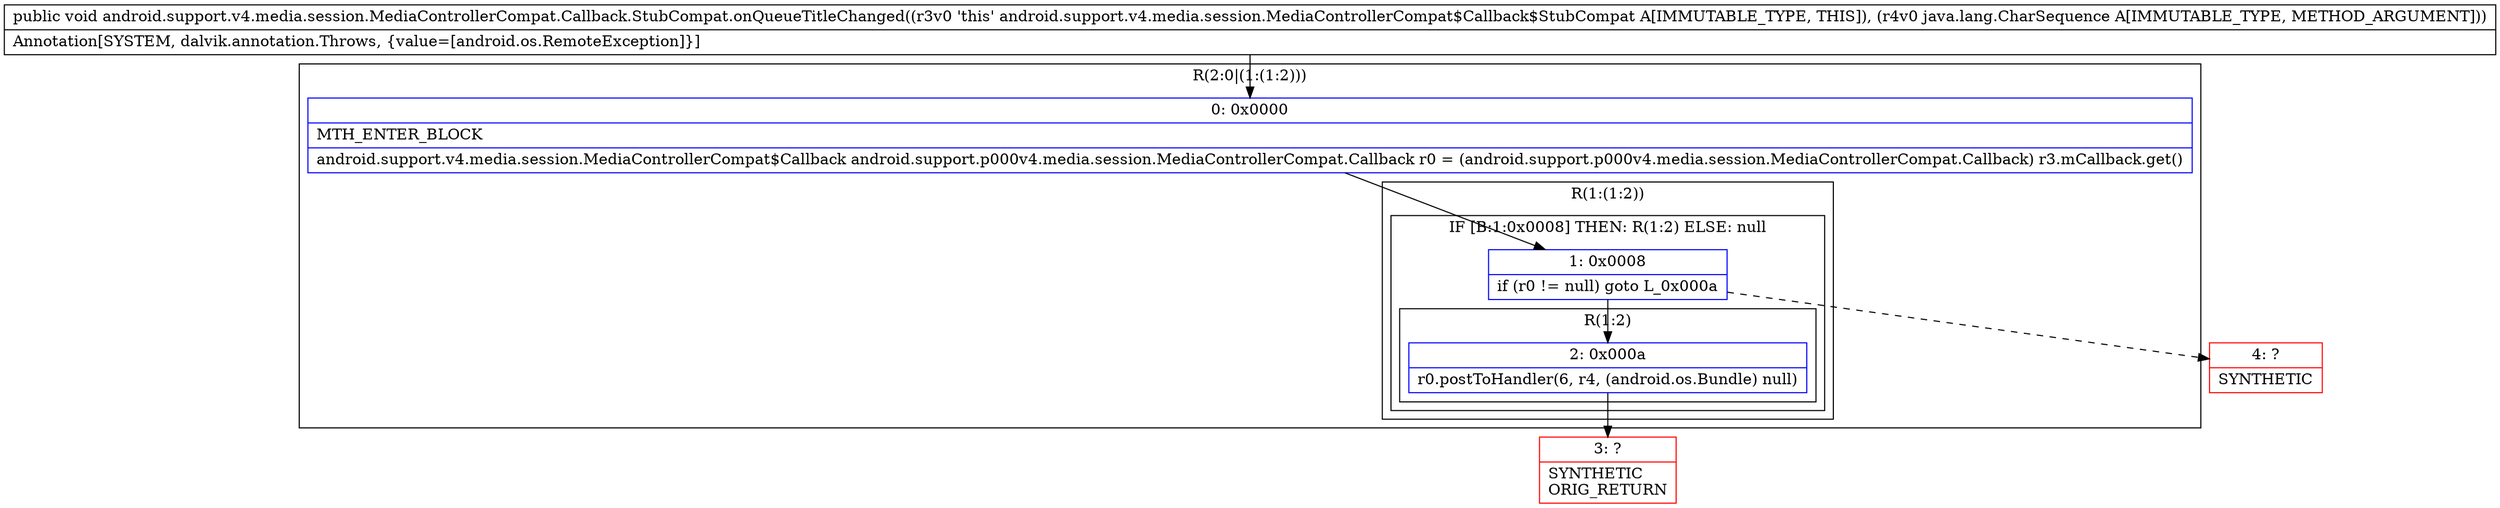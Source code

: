 digraph "CFG forandroid.support.v4.media.session.MediaControllerCompat.Callback.StubCompat.onQueueTitleChanged(Ljava\/lang\/CharSequence;)V" {
subgraph cluster_Region_1798693956 {
label = "R(2:0|(1:(1:2)))";
node [shape=record,color=blue];
Node_0 [shape=record,label="{0\:\ 0x0000|MTH_ENTER_BLOCK\l|android.support.v4.media.session.MediaControllerCompat$Callback android.support.p000v4.media.session.MediaControllerCompat.Callback r0 = (android.support.p000v4.media.session.MediaControllerCompat.Callback) r3.mCallback.get()\l}"];
subgraph cluster_Region_1023732601 {
label = "R(1:(1:2))";
node [shape=record,color=blue];
subgraph cluster_IfRegion_513876756 {
label = "IF [B:1:0x0008] THEN: R(1:2) ELSE: null";
node [shape=record,color=blue];
Node_1 [shape=record,label="{1\:\ 0x0008|if (r0 != null) goto L_0x000a\l}"];
subgraph cluster_Region_85348321 {
label = "R(1:2)";
node [shape=record,color=blue];
Node_2 [shape=record,label="{2\:\ 0x000a|r0.postToHandler(6, r4, (android.os.Bundle) null)\l}"];
}
}
}
}
Node_3 [shape=record,color=red,label="{3\:\ ?|SYNTHETIC\lORIG_RETURN\l}"];
Node_4 [shape=record,color=red,label="{4\:\ ?|SYNTHETIC\l}"];
MethodNode[shape=record,label="{public void android.support.v4.media.session.MediaControllerCompat.Callback.StubCompat.onQueueTitleChanged((r3v0 'this' android.support.v4.media.session.MediaControllerCompat$Callback$StubCompat A[IMMUTABLE_TYPE, THIS]), (r4v0 java.lang.CharSequence A[IMMUTABLE_TYPE, METHOD_ARGUMENT]))  | Annotation[SYSTEM, dalvik.annotation.Throws, \{value=[android.os.RemoteException]\}]\l}"];
MethodNode -> Node_0;
Node_0 -> Node_1;
Node_1 -> Node_2;
Node_1 -> Node_4[style=dashed];
Node_2 -> Node_3;
}

